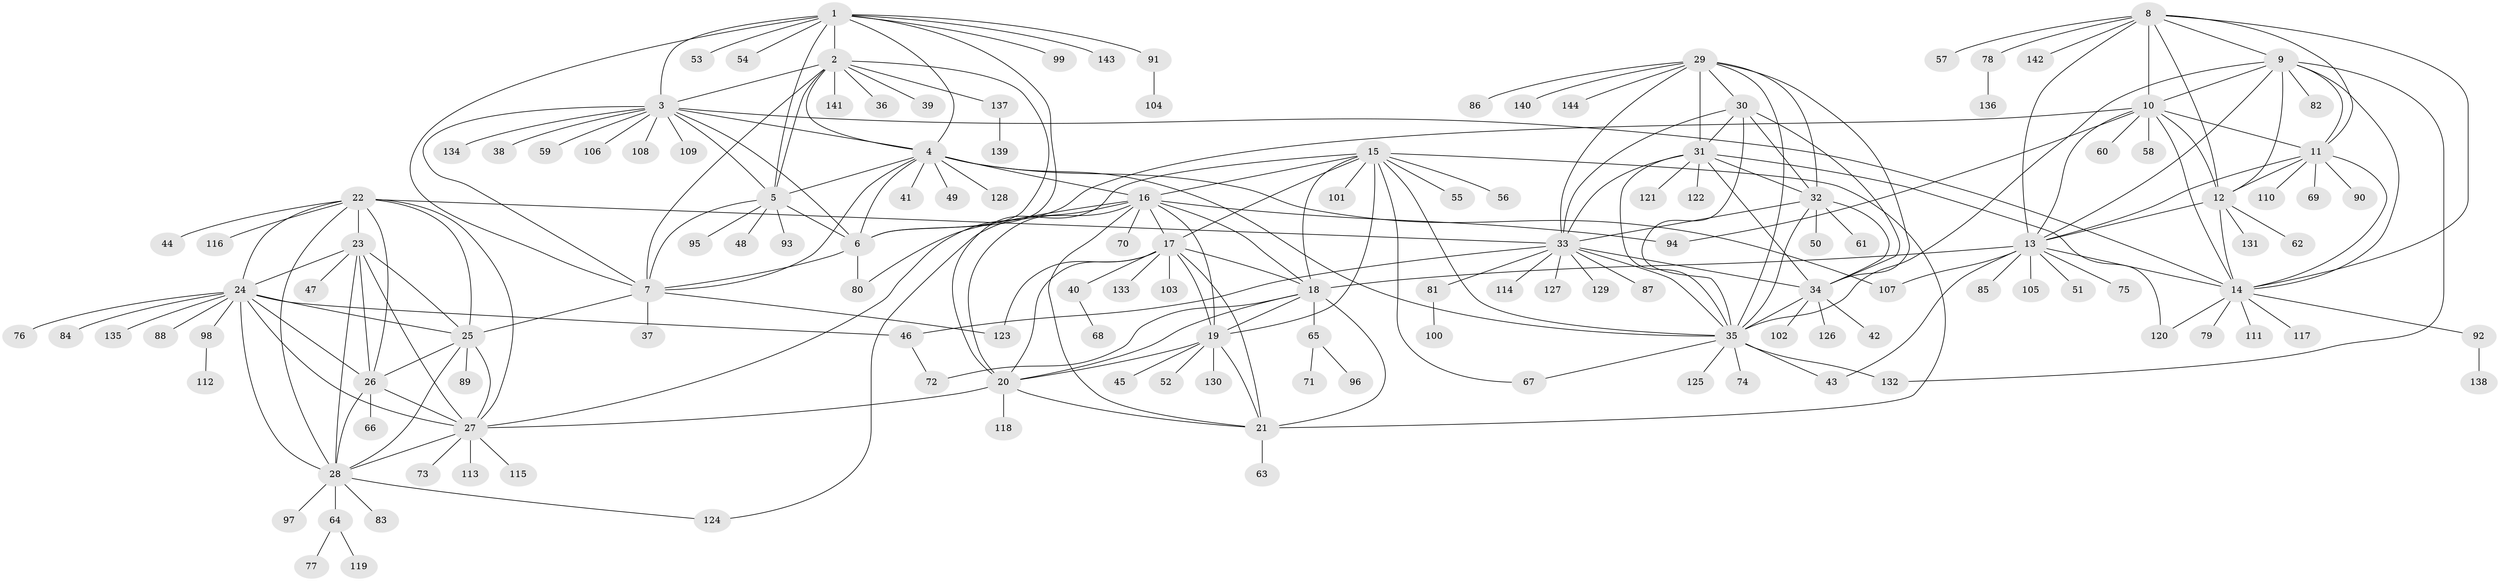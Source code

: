 // Generated by graph-tools (version 1.1) at 2025/50/03/09/25 03:50:27]
// undirected, 144 vertices, 235 edges
graph export_dot {
graph [start="1"]
  node [color=gray90,style=filled];
  1;
  2;
  3;
  4;
  5;
  6;
  7;
  8;
  9;
  10;
  11;
  12;
  13;
  14;
  15;
  16;
  17;
  18;
  19;
  20;
  21;
  22;
  23;
  24;
  25;
  26;
  27;
  28;
  29;
  30;
  31;
  32;
  33;
  34;
  35;
  36;
  37;
  38;
  39;
  40;
  41;
  42;
  43;
  44;
  45;
  46;
  47;
  48;
  49;
  50;
  51;
  52;
  53;
  54;
  55;
  56;
  57;
  58;
  59;
  60;
  61;
  62;
  63;
  64;
  65;
  66;
  67;
  68;
  69;
  70;
  71;
  72;
  73;
  74;
  75;
  76;
  77;
  78;
  79;
  80;
  81;
  82;
  83;
  84;
  85;
  86;
  87;
  88;
  89;
  90;
  91;
  92;
  93;
  94;
  95;
  96;
  97;
  98;
  99;
  100;
  101;
  102;
  103;
  104;
  105;
  106;
  107;
  108;
  109;
  110;
  111;
  112;
  113;
  114;
  115;
  116;
  117;
  118;
  119;
  120;
  121;
  122;
  123;
  124;
  125;
  126;
  127;
  128;
  129;
  130;
  131;
  132;
  133;
  134;
  135;
  136;
  137;
  138;
  139;
  140;
  141;
  142;
  143;
  144;
  1 -- 2;
  1 -- 3;
  1 -- 4;
  1 -- 5;
  1 -- 6;
  1 -- 7;
  1 -- 53;
  1 -- 54;
  1 -- 91;
  1 -- 99;
  1 -- 143;
  2 -- 3;
  2 -- 4;
  2 -- 5;
  2 -- 6;
  2 -- 7;
  2 -- 36;
  2 -- 39;
  2 -- 137;
  2 -- 141;
  3 -- 4;
  3 -- 5;
  3 -- 6;
  3 -- 7;
  3 -- 14;
  3 -- 38;
  3 -- 59;
  3 -- 106;
  3 -- 108;
  3 -- 109;
  3 -- 134;
  4 -- 5;
  4 -- 6;
  4 -- 7;
  4 -- 16;
  4 -- 35;
  4 -- 41;
  4 -- 49;
  4 -- 107;
  4 -- 128;
  5 -- 6;
  5 -- 7;
  5 -- 48;
  5 -- 93;
  5 -- 95;
  6 -- 7;
  6 -- 80;
  7 -- 25;
  7 -- 37;
  7 -- 123;
  8 -- 9;
  8 -- 10;
  8 -- 11;
  8 -- 12;
  8 -- 13;
  8 -- 14;
  8 -- 57;
  8 -- 78;
  8 -- 142;
  9 -- 10;
  9 -- 11;
  9 -- 12;
  9 -- 13;
  9 -- 14;
  9 -- 35;
  9 -- 82;
  9 -- 132;
  10 -- 11;
  10 -- 12;
  10 -- 13;
  10 -- 14;
  10 -- 27;
  10 -- 58;
  10 -- 60;
  10 -- 94;
  11 -- 12;
  11 -- 13;
  11 -- 14;
  11 -- 69;
  11 -- 90;
  11 -- 110;
  12 -- 13;
  12 -- 14;
  12 -- 62;
  12 -- 131;
  13 -- 14;
  13 -- 18;
  13 -- 43;
  13 -- 51;
  13 -- 75;
  13 -- 85;
  13 -- 105;
  13 -- 107;
  14 -- 79;
  14 -- 92;
  14 -- 111;
  14 -- 117;
  14 -- 120;
  15 -- 16;
  15 -- 17;
  15 -- 18;
  15 -- 19;
  15 -- 20;
  15 -- 21;
  15 -- 35;
  15 -- 55;
  15 -- 56;
  15 -- 67;
  15 -- 101;
  16 -- 17;
  16 -- 18;
  16 -- 19;
  16 -- 20;
  16 -- 21;
  16 -- 70;
  16 -- 80;
  16 -- 94;
  16 -- 124;
  17 -- 18;
  17 -- 19;
  17 -- 20;
  17 -- 21;
  17 -- 40;
  17 -- 103;
  17 -- 123;
  17 -- 133;
  18 -- 19;
  18 -- 20;
  18 -- 21;
  18 -- 65;
  18 -- 72;
  19 -- 20;
  19 -- 21;
  19 -- 45;
  19 -- 52;
  19 -- 130;
  20 -- 21;
  20 -- 27;
  20 -- 118;
  21 -- 63;
  22 -- 23;
  22 -- 24;
  22 -- 25;
  22 -- 26;
  22 -- 27;
  22 -- 28;
  22 -- 33;
  22 -- 44;
  22 -- 116;
  23 -- 24;
  23 -- 25;
  23 -- 26;
  23 -- 27;
  23 -- 28;
  23 -- 47;
  24 -- 25;
  24 -- 26;
  24 -- 27;
  24 -- 28;
  24 -- 46;
  24 -- 76;
  24 -- 84;
  24 -- 88;
  24 -- 98;
  24 -- 135;
  25 -- 26;
  25 -- 27;
  25 -- 28;
  25 -- 89;
  26 -- 27;
  26 -- 28;
  26 -- 66;
  27 -- 28;
  27 -- 73;
  27 -- 113;
  27 -- 115;
  28 -- 64;
  28 -- 83;
  28 -- 97;
  28 -- 124;
  29 -- 30;
  29 -- 31;
  29 -- 32;
  29 -- 33;
  29 -- 34;
  29 -- 35;
  29 -- 86;
  29 -- 140;
  29 -- 144;
  30 -- 31;
  30 -- 32;
  30 -- 33;
  30 -- 34;
  30 -- 35;
  31 -- 32;
  31 -- 33;
  31 -- 34;
  31 -- 35;
  31 -- 120;
  31 -- 121;
  31 -- 122;
  32 -- 33;
  32 -- 34;
  32 -- 35;
  32 -- 50;
  32 -- 61;
  33 -- 34;
  33 -- 35;
  33 -- 46;
  33 -- 81;
  33 -- 87;
  33 -- 114;
  33 -- 127;
  33 -- 129;
  34 -- 35;
  34 -- 42;
  34 -- 102;
  34 -- 126;
  35 -- 43;
  35 -- 67;
  35 -- 74;
  35 -- 125;
  35 -- 132;
  40 -- 68;
  46 -- 72;
  64 -- 77;
  64 -- 119;
  65 -- 71;
  65 -- 96;
  78 -- 136;
  81 -- 100;
  91 -- 104;
  92 -- 138;
  98 -- 112;
  137 -- 139;
}

